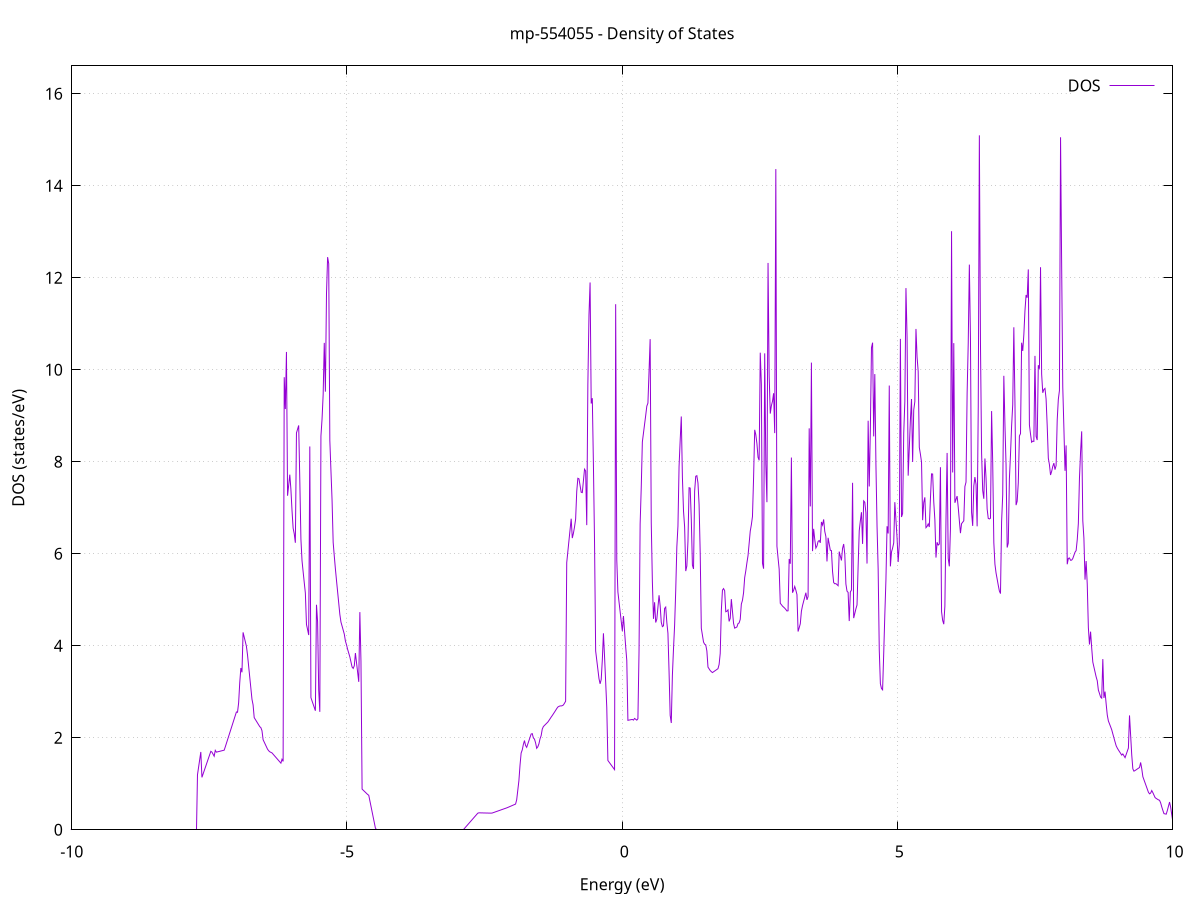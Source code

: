 set title 'mp-554055 - Density of States'
set xlabel 'Energy (eV)'
set ylabel 'DOS (states/eV)'
set grid
set xrange [-10:10]
set yrange [0:16.607]
set xzeroaxis lt -1
set terminal png size 800,600
set output 'mp-554055_dos_gnuplot.png'
plot '-' using 1:2 with lines title 'DOS'
-28.551800 0.000000
-28.531600 0.000000
-28.511400 0.000000
-28.491200 0.000000
-28.471000 0.000000
-28.450800 0.000000
-28.430500 0.000000
-28.410300 0.000000
-28.390100 0.000000
-28.369900 0.000000
-28.349700 0.000000
-28.329500 0.000000
-28.309300 0.000000
-28.289100 0.000000
-28.268900 0.000000
-28.248700 0.000000
-28.228500 0.000000
-28.208200 0.000000
-28.188000 0.000000
-28.167800 0.000000
-28.147600 0.000000
-28.127400 0.000000
-28.107200 0.000000
-28.087000 0.000000
-28.066800 0.000000
-28.046600 0.000000
-28.026400 0.000000
-28.006200 0.000000
-27.985900 0.000000
-27.965700 0.000000
-27.945500 0.000000
-27.925300 0.000000
-27.905100 0.000000
-27.884900 0.000000
-27.864700 0.000000
-27.844500 0.000000
-27.824300 0.000000
-27.804100 0.000000
-27.783900 0.000000
-27.763600 0.000000
-27.743400 0.000000
-27.723200 0.000000
-27.703000 0.000000
-27.682800 0.000000
-27.662600 0.000000
-27.642400 0.000000
-27.622200 0.000000
-27.602000 0.000000
-27.581800 0.000000
-27.561600 0.000000
-27.541300 0.000000
-27.521100 0.000000
-27.500900 0.000000
-27.480700 0.000000
-27.460500 0.000000
-27.440300 0.000000
-27.420100 0.000000
-27.399900 0.000000
-27.379700 0.000000
-27.359500 0.000000
-27.339300 0.000000
-27.319000 0.000000
-27.298800 0.000000
-27.278600 0.000000
-27.258400 0.000000
-27.238200 0.000000
-27.218000 0.000000
-27.197800 0.000000
-27.177600 0.000000
-27.157400 0.000000
-27.137200 0.000000
-27.117000 0.000000
-27.096700 0.000000
-27.076500 0.000000
-27.056300 0.000000
-27.036100 0.000000
-27.015900 0.000000
-26.995700 0.000000
-26.975500 0.000000
-26.955300 0.000000
-26.935100 0.000000
-26.914900 0.000000
-26.894700 0.000000
-26.874400 0.000000
-26.854200 0.000000
-26.834000 0.000000
-26.813800 0.000000
-26.793600 0.000000
-26.773400 0.000000
-26.753200 0.000000
-26.733000 0.000000
-26.712800 63.695600
-26.692600 112.560600
-26.672400 98.735900
-26.652100 21.479600
-26.631900 27.054100
-26.611700 31.934000
-26.591500 26.883000
-26.571300 18.722500
-26.551100 19.437400
-26.530900 32.536700
-26.510700 18.008700
-26.490500 19.004500
-26.470300 20.684600
-26.450100 22.863300
-26.429800 26.515100
-26.409600 48.640000
-26.389400 32.212000
-26.369200 0.000000
-26.349000 0.000000
-26.328800 0.000000
-26.308600 0.000000
-26.288400 0.000000
-26.268200 0.000000
-26.248000 0.000000
-26.227800 0.000000
-26.207500 0.000000
-26.187300 0.000000
-26.167100 0.000000
-26.146900 0.000000
-26.126700 0.000000
-26.106500 0.000000
-26.086300 0.000000
-26.066100 0.000000
-26.045900 0.000000
-26.025700 0.000000
-26.005500 0.000000
-25.985200 0.000000
-25.965000 0.000000
-25.944800 0.000000
-25.924600 0.000000
-25.904400 0.000000
-25.884200 0.000000
-25.864000 0.000000
-25.843800 0.000000
-25.823600 0.000000
-25.803400 0.000000
-25.783200 0.000000
-25.762900 0.000000
-25.742700 0.000000
-25.722500 0.000000
-25.702300 0.000000
-25.682100 0.000000
-25.661900 0.000000
-25.641700 0.000000
-25.621500 0.000000
-25.601300 0.000000
-25.581100 0.000000
-25.560900 0.000000
-25.540600 0.000000
-25.520400 0.000000
-25.500200 0.000000
-25.480000 0.000000
-25.459800 0.000000
-25.439600 0.000000
-25.419400 0.000000
-25.399200 0.000000
-25.379000 0.000000
-25.358800 0.000000
-25.338600 0.000000
-25.318400 0.000000
-25.298100 0.000000
-25.277900 0.000000
-25.257700 0.000000
-25.237500 0.000000
-25.217300 0.000000
-25.197100 0.000000
-25.176900 0.000000
-25.156700 0.000000
-25.136500 0.000000
-25.116300 0.000000
-25.096100 0.000000
-25.075800 0.000000
-25.055600 0.000000
-25.035400 0.000000
-25.015200 0.000000
-24.995000 0.000000
-24.974800 0.000000
-24.954600 0.000000
-24.934400 0.000000
-24.914200 0.000000
-24.894000 0.000000
-24.873800 0.000000
-24.853500 0.000000
-24.833300 0.000000
-24.813100 0.000000
-24.792900 0.000000
-24.772700 0.000000
-24.752500 0.000000
-24.732300 0.000000
-24.712100 0.000000
-24.691900 0.000000
-24.671700 0.000000
-24.651500 0.000000
-24.631200 0.000000
-24.611000 0.000000
-24.590800 0.000000
-24.570600 0.000000
-24.550400 0.000000
-24.530200 0.000000
-24.510000 0.000000
-24.489800 0.000000
-24.469600 0.000000
-24.449400 0.000000
-24.429200 0.000000
-24.408900 0.000000
-24.388700 0.000000
-24.368500 0.000000
-24.348300 0.000000
-24.328100 0.000000
-24.307900 0.000000
-24.287700 0.000000
-24.267500 0.000000
-24.247300 0.000000
-24.227100 0.000000
-24.206900 0.000000
-24.186600 0.000000
-24.166400 0.000000
-24.146200 0.000000
-24.126000 0.000000
-24.105800 0.000000
-24.085600 0.000000
-24.065400 0.000000
-24.045200 0.000000
-24.025000 0.000000
-24.004800 0.000000
-23.984600 0.000000
-23.964300 0.000000
-23.944100 0.000000
-23.923900 0.000000
-23.903700 0.000000
-23.883500 0.000000
-23.863300 0.000000
-23.843100 0.000000
-23.822900 0.000000
-23.802700 0.000000
-23.782500 0.000000
-23.762300 0.000000
-23.742000 0.000000
-23.721800 0.000000
-23.701600 0.000000
-23.681400 0.000000
-23.661200 0.000000
-23.641000 0.000000
-23.620800 0.000000
-23.600600 0.000000
-23.580400 0.000000
-23.560200 0.000000
-23.540000 0.000000
-23.519700 0.000000
-23.499500 0.000000
-23.479300 0.000000
-23.459100 0.000000
-23.438900 0.000000
-23.418700 0.000000
-23.398500 0.000000
-23.378300 0.000000
-23.358100 0.000000
-23.337900 0.000000
-23.317700 0.000000
-23.297400 0.000000
-23.277200 0.000000
-23.257000 0.000000
-23.236800 0.000000
-23.216600 0.000000
-23.196400 0.000000
-23.176200 0.000000
-23.156000 0.000000
-23.135800 0.000000
-23.115600 0.000000
-23.095400 0.000000
-23.075100 0.000000
-23.054900 0.000000
-23.034700 0.000000
-23.014500 0.000000
-22.994300 0.000000
-22.974100 0.000000
-22.953900 0.000000
-22.933700 0.000000
-22.913500 0.000000
-22.893300 0.000000
-22.873100 0.000000
-22.852800 0.000000
-22.832600 0.000000
-22.812400 0.000000
-22.792200 0.000000
-22.772000 0.000000
-22.751800 0.000000
-22.731600 0.000000
-22.711400 0.000000
-22.691200 0.000000
-22.671000 0.000000
-22.650800 0.000000
-22.630500 0.000000
-22.610300 0.000000
-22.590100 0.000000
-22.569900 0.000000
-22.549700 0.000000
-22.529500 0.000000
-22.509300 0.000000
-22.489100 0.000000
-22.468900 0.000000
-22.448700 0.000000
-22.428500 0.000000
-22.408200 0.000000
-22.388000 0.000000
-22.367800 0.000000
-22.347600 0.000000
-22.327400 0.000000
-22.307200 0.000000
-22.287000 0.000000
-22.266800 0.000000
-22.246600 0.000000
-22.226400 0.000000
-22.206200 0.000000
-22.186000 0.000000
-22.165700 0.000000
-22.145500 0.000000
-22.125300 0.000000
-22.105100 0.000000
-22.084900 0.000000
-22.064700 0.000000
-22.044500 0.000000
-22.024300 0.000000
-22.004100 0.000000
-21.983900 0.000000
-21.963700 0.000000
-21.943400 0.000000
-21.923200 0.000000
-21.903000 0.000000
-21.882800 0.000000
-21.862600 0.000000
-21.842400 0.000000
-21.822200 0.000000
-21.802000 0.000000
-21.781800 0.000000
-21.761600 0.000000
-21.741400 0.000000
-21.721100 0.000000
-21.700900 0.000000
-21.680700 0.000000
-21.660500 0.000000
-21.640300 0.000000
-21.620100 0.000000
-21.599900 0.000000
-21.579700 0.000000
-21.559500 0.000000
-21.539300 0.000000
-21.519100 0.000000
-21.498800 0.000000
-21.478600 0.000000
-21.458400 0.000000
-21.438200 0.000000
-21.418000 0.000000
-21.397800 0.000000
-21.377600 0.000000
-21.357400 0.000000
-21.337200 0.000000
-21.317000 0.000000
-21.296800 0.000000
-21.276500 0.000000
-21.256300 0.000000
-21.236100 0.000000
-21.215900 0.000000
-21.195700 0.000000
-21.175500 0.000000
-21.155300 0.000000
-21.135100 0.000000
-21.114900 0.000000
-21.094700 0.000000
-21.074500 0.000000
-21.054200 0.000000
-21.034000 0.000000
-21.013800 0.000000
-20.993600 0.000000
-20.973400 0.000000
-20.953200 0.000000
-20.933000 0.000000
-20.912800 0.000000
-20.892600 0.000000
-20.872400 0.000000
-20.852200 0.000000
-20.831900 0.000000
-20.811700 0.000000
-20.791500 0.000000
-20.771300 0.000000
-20.751100 0.000000
-20.730900 0.000000
-20.710700 0.000000
-20.690500 0.000000
-20.670300 0.000000
-20.650100 0.000000
-20.629900 0.000000
-20.609600 0.000000
-20.589400 0.000000
-20.569200 0.000000
-20.549000 0.000000
-20.528800 0.000000
-20.508600 0.000000
-20.488400 0.000000
-20.468200 0.000000
-20.448000 0.000000
-20.427800 0.000000
-20.407600 0.000000
-20.387300 0.000000
-20.367100 0.000000
-20.346900 0.000000
-20.326700 0.000000
-20.306500 0.000000
-20.286300 0.000000
-20.266100 0.000000
-20.245900 0.000000
-20.225700 0.000000
-20.205500 0.000000
-20.185300 0.000000
-20.165000 0.000000
-20.144800 0.000000
-20.124600 0.000000
-20.104400 0.000000
-20.084200 0.000000
-20.064000 0.000000
-20.043800 0.000000
-20.023600 0.000000
-20.003400 0.000000
-19.983200 0.000000
-19.963000 0.000000
-19.942700 0.000000
-19.922500 0.000000
-19.902300 0.000000
-19.882100 0.000000
-19.861900 0.000000
-19.841700 0.000000
-19.821500 0.000000
-19.801300 0.000000
-19.781100 0.000000
-19.760900 0.000000
-19.740700 0.000000
-19.720400 0.000000
-19.700200 0.000000
-19.680000 0.000000
-19.659800 0.000000
-19.639600 0.000000
-19.619400 0.000000
-19.599200 0.000000
-19.579000 0.000000
-19.558800 0.000000
-19.538600 0.000000
-19.518400 0.000000
-19.498100 0.000000
-19.477900 0.000000
-19.457700 0.000000
-19.437500 0.000000
-19.417300 0.000000
-19.397100 0.000000
-19.376900 0.000000
-19.356700 0.000000
-19.336500 0.000000
-19.316300 0.000000
-19.296100 0.000000
-19.275800 0.000000
-19.255600 0.000000
-19.235400 0.000000
-19.215200 0.000000
-19.195000 0.000000
-19.174800 0.000000
-19.154600 0.000000
-19.134400 0.000000
-19.114200 0.000000
-19.094000 0.000000
-19.073800 0.000000
-19.053500 0.000000
-19.033300 0.000000
-19.013100 0.000000
-18.992900 0.000000
-18.972700 0.000000
-18.952500 0.000000
-18.932300 0.000000
-18.912100 0.000000
-18.891900 0.000000
-18.871700 0.000000
-18.851500 0.000000
-18.831300 0.000000
-18.811000 0.000000
-18.790800 0.000000
-18.770600 0.000000
-18.750400 0.000000
-18.730200 0.000000
-18.710000 0.000000
-18.689800 0.000000
-18.669600 0.000000
-18.649400 0.000000
-18.629200 0.000000
-18.609000 0.000000
-18.588700 0.000000
-18.568500 0.000000
-18.548300 0.000000
-18.528100 0.000000
-18.507900 0.000000
-18.487700 0.000000
-18.467500 0.000000
-18.447300 0.000000
-18.427100 0.000000
-18.406900 0.000000
-18.386700 0.000000
-18.366400 0.000000
-18.346200 0.000000
-18.326000 0.000000
-18.305800 0.000000
-18.285600 0.000000
-18.265400 0.000000
-18.245200 0.000000
-18.225000 0.000000
-18.204800 0.000000
-18.184600 0.000000
-18.164400 0.000000
-18.144100 0.000000
-18.123900 0.000000
-18.103700 0.000000
-18.083500 0.000000
-18.063300 0.000000
-18.043100 0.000000
-18.022900 0.000000
-18.002700 0.000000
-17.982500 0.000000
-17.962300 0.000000
-17.942100 0.000000
-17.921800 0.000000
-17.901600 0.000000
-17.881400 0.000000
-17.861200 0.000000
-17.841000 0.000000
-17.820800 0.000000
-17.800600 0.000000
-17.780400 0.000000
-17.760200 0.000000
-17.740000 0.000000
-17.719800 0.000000
-17.699500 0.000000
-17.679300 0.000000
-17.659100 0.000000
-17.638900 0.000000
-17.618700 0.000000
-17.598500 0.000000
-17.578300 0.000000
-17.558100 0.000000
-17.537900 0.000000
-17.517700 0.000000
-17.497500 0.000000
-17.477200 0.000000
-17.457000 0.000000
-17.436800 0.000000
-17.416600 0.000000
-17.396400 0.000000
-17.376200 0.000000
-17.356000 0.000000
-17.335800 0.000000
-17.315600 0.000000
-17.295400 0.000000
-17.275200 0.000000
-17.254900 0.000000
-17.234700 0.000000
-17.214500 0.000000
-17.194300 0.000000
-17.174100 0.000000
-17.153900 0.000000
-17.133700 0.000000
-17.113500 0.000000
-17.093300 0.000000
-17.073100 0.000000
-17.052900 0.000000
-17.032600 0.000000
-17.012400 0.000000
-16.992200 0.000000
-16.972000 0.000000
-16.951800 0.000000
-16.931600 0.000000
-16.911400 0.000000
-16.891200 0.000000
-16.871000 0.000000
-16.850800 0.000000
-16.830600 0.000000
-16.810300 0.000000
-16.790100 0.000000
-16.769900 0.000000
-16.749700 0.000000
-16.729500 0.000000
-16.709300 0.000000
-16.689100 0.000000
-16.668900 0.000000
-16.648700 0.000000
-16.628500 0.000000
-16.608300 0.000000
-16.588000 0.000000
-16.567800 0.000000
-16.547600 0.000000
-16.527400 0.000000
-16.507200 0.000000
-16.487000 0.000000
-16.466800 0.000000
-16.446600 0.000000
-16.426400 0.000000
-16.406200 0.000000
-16.386000 0.000000
-16.365700 0.000000
-16.345500 0.000000
-16.325300 0.000000
-16.305100 0.000000
-16.284900 0.000000
-16.264700 0.000000
-16.244500 0.000000
-16.224300 0.000000
-16.204100 0.000000
-16.183900 0.000000
-16.163700 0.000000
-16.143400 0.000000
-16.123200 0.000000
-16.103000 0.000000
-16.082800 0.000000
-16.062600 0.000000
-16.042400 0.000000
-16.022200 0.000000
-16.002000 0.000000
-15.981800 0.000000
-15.961600 0.000000
-15.941400 0.000000
-15.921100 0.000000
-15.900900 0.000000
-15.880700 0.000000
-15.860500 0.000000
-15.840300 0.000000
-15.820100 0.000000
-15.799900 0.000000
-15.779700 0.000000
-15.759500 0.000000
-15.739300 0.000000
-15.719100 0.000000
-15.698900 0.000000
-15.678600 0.000000
-15.658400 0.000000
-15.638200 0.000000
-15.618000 0.701500
-15.597800 1.457000
-15.577600 1.854500
-15.557400 1.596300
-15.537200 1.364500
-15.517000 1.482900
-15.496800 1.601200
-15.476600 1.719600
-15.456300 1.837900
-15.436100 1.877200
-15.415900 1.750500
-15.395700 1.797200
-15.375500 1.838800
-15.355300 1.880400
-15.335100 1.921900
-15.314900 1.963500
-15.294700 2.025300
-15.274500 2.144900
-15.254300 2.264500
-15.234000 2.384000
-15.213800 2.414500
-15.193600 2.452200
-15.173400 2.492900
-15.153200 2.533600
-15.133000 5.003600
-15.112800 5.884400
-15.092600 6.765200
-15.072400 6.636500
-15.052200 7.027000
-15.032000 8.286600
-15.011700 9.546200
-14.991500 10.453600
-14.971300 10.259300
-14.951100 8.920700
-14.930900 7.582000
-14.910700 6.569700
-14.890500 6.290700
-14.870300 5.771900
-14.850100 4.952800
-14.829900 4.890000
-14.809700 4.827300
-14.789400 4.938400
-14.769200 4.651900
-14.749000 4.161300
-14.728800 3.670700
-14.708600 3.180100
-14.688400 4.657400
-14.668200 3.519600
-14.648000 0.000000
-14.627800 0.000000
-14.607600 0.000000
-14.587400 0.000000
-14.567100 0.000000
-14.546900 0.000000
-14.526700 0.000000
-14.506500 0.000000
-14.486300 0.000000
-14.466100 0.000000
-14.445900 0.000000
-14.425700 0.000000
-14.405500 0.000000
-14.385300 0.000000
-14.365100 0.000000
-14.344800 0.000000
-14.324600 0.000000
-14.304400 0.000000
-14.284200 0.000000
-14.264000 0.000000
-14.243800 0.000000
-14.223600 0.000000
-14.203400 0.000000
-14.183200 0.000000
-14.163000 0.000000
-14.142800 0.000000
-14.122500 0.000000
-14.102300 0.000000
-14.082100 0.000000
-14.061900 0.000000
-14.041700 0.000000
-14.021500 0.000000
-14.001300 0.000000
-13.981100 0.000000
-13.960900 0.000000
-13.940700 0.000000
-13.920500 0.000000
-13.900200 0.000000
-13.880000 0.000000
-13.859800 0.000000
-13.839600 0.000000
-13.819400 0.000000
-13.799200 0.000000
-13.779000 0.000000
-13.758800 0.000000
-13.738600 0.000000
-13.718400 0.000000
-13.698200 0.000000
-13.677900 0.000000
-13.657700 0.000000
-13.637500 0.000000
-13.617300 0.000000
-13.597100 0.000000
-13.576900 0.000000
-13.556700 0.000000
-13.536500 0.000000
-13.516300 0.000000
-13.496100 0.000000
-13.475900 0.000000
-13.455600 0.000000
-13.435400 0.000000
-13.415200 0.000000
-13.395000 0.000000
-13.374800 0.000000
-13.354600 0.000000
-13.334400 0.000000
-13.314200 0.000000
-13.294000 0.000000
-13.273800 0.000000
-13.253600 0.000000
-13.233300 0.000000
-13.213100 0.000000
-13.192900 0.000000
-13.172700 0.000000
-13.152500 0.000000
-13.132300 0.000000
-13.112100 0.000000
-13.091900 0.000000
-13.071700 0.000000
-13.051500 0.000000
-13.031300 0.000000
-13.011000 0.000000
-12.990800 0.000000
-12.970600 0.000000
-12.950400 0.000000
-12.930200 0.000000
-12.910000 0.000000
-12.889800 0.000000
-12.869600 0.000000
-12.849400 0.000000
-12.829200 0.000000
-12.809000 0.000000
-12.788700 0.000000
-12.768500 0.000000
-12.748300 0.000000
-12.728100 0.000000
-12.707900 0.000000
-12.687700 0.000000
-12.667500 0.000000
-12.647300 0.000000
-12.627100 0.000000
-12.606900 0.000000
-12.586700 0.000000
-12.566500 0.000000
-12.546200 0.000000
-12.526000 0.000000
-12.505800 0.000000
-12.485600 0.000000
-12.465400 0.000000
-12.445200 0.000000
-12.425000 0.000000
-12.404800 0.000000
-12.384600 0.000000
-12.364400 0.000000
-12.344200 0.000000
-12.323900 0.000000
-12.303700 0.000000
-12.283500 0.000000
-12.263300 0.000000
-12.243100 0.000000
-12.222900 0.000000
-12.202700 0.000000
-12.182500 0.000000
-12.162300 0.000000
-12.142100 0.000000
-12.121900 0.000000
-12.101600 0.000000
-12.081400 0.000000
-12.061200 0.000000
-12.041000 0.000000
-12.020800 0.000000
-12.000600 0.000000
-11.980400 0.000000
-11.960200 0.000000
-11.940000 0.000000
-11.919800 0.000000
-11.899600 0.000000
-11.879300 0.000000
-11.859100 0.000000
-11.838900 0.000000
-11.818700 0.000000
-11.798500 0.000000
-11.778300 0.000000
-11.758100 0.000000
-11.737900 0.000000
-11.717700 0.000000
-11.697500 0.000000
-11.677300 0.000000
-11.657000 0.000000
-11.636800 0.000000
-11.616600 0.000000
-11.596400 0.000000
-11.576200 0.000000
-11.556000 0.000000
-11.535800 0.000000
-11.515600 0.000000
-11.495400 0.000000
-11.475200 0.000000
-11.455000 0.000000
-11.434700 0.000000
-11.414500 0.000000
-11.394300 0.000000
-11.374100 0.000000
-11.353900 0.000000
-11.333700 0.000000
-11.313500 0.000000
-11.293300 0.000000
-11.273100 0.000000
-11.252900 0.000000
-11.232700 0.000000
-11.212400 0.000000
-11.192200 0.000000
-11.172000 0.000000
-11.151800 0.000000
-11.131600 0.000000
-11.111400 0.000000
-11.091200 0.000000
-11.071000 0.000000
-11.050800 0.000000
-11.030600 0.000000
-11.010400 0.000000
-10.990100 0.000000
-10.969900 0.000000
-10.949700 0.000000
-10.929500 0.000000
-10.909300 0.000000
-10.889100 0.000000
-10.868900 0.000000
-10.848700 0.000000
-10.828500 0.000000
-10.808300 0.000000
-10.788100 0.000000
-10.767800 0.000000
-10.747600 0.000000
-10.727400 0.000000
-10.707200 0.000000
-10.687000 0.000000
-10.666800 0.000000
-10.646600 0.000000
-10.626400 0.000000
-10.606200 0.000000
-10.586000 0.000000
-10.565800 0.000000
-10.545500 0.000000
-10.525300 0.000000
-10.505100 0.000000
-10.484900 0.000000
-10.464700 0.000000
-10.444500 0.000000
-10.424300 0.000000
-10.404100 0.000000
-10.383900 0.000000
-10.363700 0.000000
-10.343500 0.000000
-10.323200 0.000000
-10.303000 0.000000
-10.282800 0.000000
-10.262600 0.000000
-10.242400 0.000000
-10.222200 0.000000
-10.202000 0.000000
-10.181800 0.000000
-10.161600 0.000000
-10.141400 0.000000
-10.121200 0.000000
-10.100900 0.000000
-10.080700 0.000000
-10.060500 0.000000
-10.040300 0.000000
-10.020100 0.000000
-9.999900 0.000000
-9.979700 0.000000
-9.959500 0.000000
-9.939300 0.000000
-9.919100 0.000000
-9.898900 0.000000
-9.878600 0.000000
-9.858400 0.000000
-9.838200 0.000000
-9.818000 0.000000
-9.797800 0.000000
-9.777600 0.000000
-9.757400 0.000000
-9.737200 0.000000
-9.717000 0.000000
-9.696800 0.000000
-9.676600 0.000000
-9.656300 0.000000
-9.636100 0.000000
-9.615900 0.000000
-9.595700 0.000000
-9.575500 0.000000
-9.555300 0.000000
-9.535100 0.000000
-9.514900 0.000000
-9.494700 0.000000
-9.474500 0.000000
-9.454300 0.000000
-9.434000 0.000000
-9.413800 0.000000
-9.393600 0.000000
-9.373400 0.000000
-9.353200 0.000000
-9.333000 0.000000
-9.312800 0.000000
-9.292600 0.000000
-9.272400 0.000000
-9.252200 0.000000
-9.232000 0.000000
-9.211800 0.000000
-9.191500 0.000000
-9.171300 0.000000
-9.151100 0.000000
-9.130900 0.000000
-9.110700 0.000000
-9.090500 0.000000
-9.070300 0.000000
-9.050100 0.000000
-9.029900 0.000000
-9.009700 0.000000
-8.989500 0.000000
-8.969200 0.000000
-8.949000 0.000000
-8.928800 0.000000
-8.908600 0.000000
-8.888400 0.000000
-8.868200 0.000000
-8.848000 0.000000
-8.827800 0.000000
-8.807600 0.000000
-8.787400 0.000000
-8.767200 0.000000
-8.746900 0.000000
-8.726700 0.000000
-8.706500 0.000000
-8.686300 0.000000
-8.666100 0.000000
-8.645900 0.000000
-8.625700 0.000000
-8.605500 0.000000
-8.585300 0.000000
-8.565100 0.000000
-8.544900 0.000000
-8.524600 0.000000
-8.504400 0.000000
-8.484200 0.000000
-8.464000 0.000000
-8.443800 0.000000
-8.423600 0.000000
-8.403400 0.000000
-8.383200 0.000000
-8.363000 0.000000
-8.342800 0.000000
-8.322600 0.000000
-8.302300 0.000000
-8.282100 0.000000
-8.261900 0.000000
-8.241700 0.000000
-8.221500 0.000000
-8.201300 0.000000
-8.181100 0.000000
-8.160900 0.000000
-8.140700 0.000000
-8.120500 0.000000
-8.100300 0.000000
-8.080000 0.000000
-8.059800 0.000000
-8.039600 0.000000
-8.019400 0.000000
-7.999200 0.000000
-7.979000 0.000000
-7.958800 0.000000
-7.938600 0.000000
-7.918400 0.000000
-7.898200 0.000000
-7.878000 0.000000
-7.857700 0.000000
-7.837500 0.000000
-7.817300 0.000000
-7.797100 0.000000
-7.776900 0.000000
-7.756700 0.000000
-7.736500 0.000000
-7.716300 1.194900
-7.696100 1.360500
-7.675900 1.526000
-7.655700 1.691600
-7.635400 1.139400
-7.615200 1.210100
-7.595000 1.280800
-7.574800 1.351600
-7.554600 1.422300
-7.534400 1.493100
-7.514200 1.563800
-7.494000 1.634500
-7.473800 1.705300
-7.453600 1.688800
-7.433400 1.643800
-7.413100 1.598900
-7.392900 1.726400
-7.372700 1.687600
-7.352500 1.693700
-7.332300 1.699800
-7.312100 1.705900
-7.291900 1.712000
-7.271700 1.718100
-7.251500 1.724300
-7.231300 1.730400
-7.211100 1.802500
-7.190800 1.878400
-7.170600 1.954200
-7.150400 2.030000
-7.130200 2.105800
-7.110000 2.181700
-7.089800 2.257500
-7.069600 2.333300
-7.049400 2.409100
-7.029200 2.484900
-7.009000 2.560800
-6.988800 2.554800
-6.968500 2.759300
-6.948300 3.197000
-6.928100 3.516300
-6.907900 3.423300
-6.887700 4.291700
-6.867500 4.191000
-6.847300 4.090200
-6.827100 3.989500
-6.806900 3.798000
-6.786700 3.557700
-6.766500 3.317300
-6.746200 3.076900
-6.726000 2.836500
-6.705800 2.715200
-6.685600 2.438800
-6.665400 2.399400
-6.645200 2.360100
-6.625000 2.320800
-6.604800 2.281500
-6.584600 2.242200
-6.564400 2.220100
-6.544200 2.153700
-6.523900 1.957900
-6.503700 1.906400
-6.483500 1.854800
-6.463300 1.803300
-6.443100 1.751700
-6.422900 1.718500
-6.402700 1.695600
-6.382500 1.683500
-6.362300 1.671200
-6.342100 1.643300
-6.321900 1.615500
-6.301600 1.587700
-6.281400 1.559900
-6.261200 1.532100
-6.241000 1.504200
-6.220800 1.476400
-6.200600 1.448600
-6.180400 1.532500
-6.160200 1.486100
-6.140000 9.838100
-6.119800 9.146800
-6.099600 10.388300
-6.079400 7.261700
-6.059100 7.491200
-6.038900 7.720600
-6.018700 7.401600
-5.998500 6.939700
-5.978300 6.556800
-5.958100 6.434600
-5.937900 6.239400
-5.917700 8.627400
-5.897500 8.709000
-5.877300 8.790600
-5.857100 7.603400
-5.836800 6.318500
-5.816600 5.848000
-5.796400 5.608500
-5.776200 5.373800
-5.756000 5.146500
-5.735800 4.463600
-5.715600 4.351200
-5.695400 4.233600
-5.675200 8.332800
-5.655000 2.873300
-5.634800 2.801900
-5.614500 2.730500
-5.594300 2.659100
-5.574100 2.587700
-5.553900 4.891900
-5.533700 4.522200
-5.513500 3.037000
-5.493300 2.564000
-5.473100 8.559100
-5.452900 8.926300
-5.432700 9.455300
-5.412500 10.584900
-5.392200 9.524900
-5.372000 11.658000
-5.351800 12.449300
-5.331600 12.307100
-5.311400 8.461500
-5.291200 7.807900
-5.271000 7.170800
-5.250800 6.247600
-5.230600 5.952700
-5.210400 5.673700
-5.190200 5.420300
-5.169900 5.174200
-5.149700 4.928200
-5.129500 4.682100
-5.109300 4.516300
-5.089100 4.428900
-5.068900 4.341600
-5.048700 4.254200
-5.028500 4.105100
-5.008300 4.021000
-4.988100 3.922700
-4.967900 3.840700
-4.947600 3.757300
-4.927400 3.648100
-4.907200 3.539000
-4.887000 3.507900
-4.866800 3.565200
-4.846600 3.841600
-4.826400 3.633000
-4.806200 3.424400
-4.786000 3.215800
-4.765800 4.732000
-4.745600 3.662900
-4.725300 0.884500
-4.705100 0.861100
-4.684900 0.837700
-4.664700 0.814300
-4.644500 0.790900
-4.624300 0.767500
-4.604100 0.750300
-4.583900 0.630900
-4.563700 0.511500
-4.543500 0.392200
-4.523300 0.272800
-4.503000 0.153500
-4.482800 0.034100
-4.462600 0.000000
-4.442400 0.000000
-4.422200 0.000000
-4.402000 0.000000
-4.381800 0.000000
-4.361600 0.000000
-4.341400 0.000000
-4.321200 0.000000
-4.301000 0.000000
-4.280700 0.000000
-4.260500 0.000000
-4.240300 0.000000
-4.220100 0.000000
-4.199900 0.000000
-4.179700 0.000000
-4.159500 0.000000
-4.139300 0.000000
-4.119100 0.000000
-4.098900 0.000000
-4.078700 0.000000
-4.058400 0.000000
-4.038200 0.000000
-4.018000 0.000000
-3.997800 0.000000
-3.977600 0.000000
-3.957400 0.000000
-3.937200 0.000000
-3.917000 0.000000
-3.896800 0.000000
-3.876600 0.000000
-3.856400 0.000000
-3.836100 0.000000
-3.815900 0.000000
-3.795700 0.000000
-3.775500 0.000000
-3.755300 0.000000
-3.735100 0.000000
-3.714900 0.000000
-3.694700 0.000000
-3.674500 0.000000
-3.654300 0.000000
-3.634100 0.000000
-3.613800 0.000000
-3.593600 0.000000
-3.573400 0.000000
-3.553200 0.000000
-3.533000 0.000000
-3.512800 0.000000
-3.492600 0.000000
-3.472400 0.000000
-3.452200 0.000000
-3.432000 0.000000
-3.411800 0.000000
-3.391500 0.000000
-3.371300 0.000000
-3.351100 0.000000
-3.330900 0.000000
-3.310700 0.000000
-3.290500 0.000000
-3.270300 0.000000
-3.250100 0.000000
-3.229900 0.000000
-3.209700 0.000000
-3.189500 0.000000
-3.169200 0.000000
-3.149000 0.000000
-3.128800 0.000000
-3.108600 0.000000
-3.088400 0.000000
-3.068200 0.000000
-3.048000 0.000000
-3.027800 0.000000
-3.007600 0.000000
-2.987400 0.000000
-2.967200 0.000000
-2.946900 0.000000
-2.926700 0.000000
-2.906500 0.000000
-2.886300 0.000000
-2.866100 0.027700
-2.845900 0.055400
-2.825700 0.083100
-2.805500 0.110800
-2.785300 0.138500
-2.765100 0.166100
-2.744900 0.193800
-2.724700 0.221500
-2.704400 0.249200
-2.684200 0.276900
-2.664000 0.304600
-2.643800 0.332200
-2.623600 0.359900
-2.603400 0.368600
-2.583200 0.367900
-2.563000 0.367300
-2.542800 0.366700
-2.522600 0.366000
-2.502400 0.365400
-2.482100 0.364700
-2.461900 0.364100
-2.441700 0.363500
-2.421500 0.362800
-2.401300 0.362200
-2.381100 0.361500
-2.360900 0.364300
-2.340700 0.372800
-2.320500 0.381400
-2.300300 0.390000
-2.280100 0.398600
-2.259800 0.407200
-2.239600 0.415700
-2.219400 0.424300
-2.199200 0.432900
-2.179000 0.441500
-2.158800 0.450100
-2.138600 0.458600
-2.118400 0.467200
-2.098200 0.475800
-2.078000 0.485400
-2.057800 0.495900
-2.037500 0.506400
-2.017300 0.516900
-1.997100 0.527400
-1.976900 0.537900
-1.956700 0.548400
-1.936500 0.558900
-1.916300 0.651700
-1.896100 0.859300
-1.875900 1.067000
-1.855700 1.403300
-1.835500 1.667600
-1.815200 1.735800
-1.795000 1.854000
-1.774800 1.939800
-1.754600 1.832000
-1.734400 1.792400
-1.714200 1.864600
-1.694000 1.936800
-1.673800 2.009000
-1.653600 2.081200
-1.633400 2.090100
-1.613200 1.997600
-1.592900 1.970800
-1.572700 1.888900
-1.552500 1.771400
-1.532300 1.803900
-1.512100 1.868600
-1.491900 1.978700
-1.471700 2.045600
-1.451500 2.188700
-1.431300 2.244000
-1.411100 2.268400
-1.390900 2.292700
-1.370600 2.317100
-1.350400 2.341400
-1.330200 2.375800
-1.310000 2.412300
-1.289800 2.449800
-1.269600 2.483500
-1.249400 2.520400
-1.229200 2.557200
-1.209000 2.594900
-1.188800 2.633900
-1.168600 2.667900
-1.148300 2.682500
-1.128100 2.692900
-1.107900 2.691900
-1.087700 2.698800
-1.067500 2.713100
-1.047300 2.752100
-1.027100 2.793600
-1.006900 5.808400
-0.986700 6.047100
-0.966500 6.285700
-0.946300 6.524400
-0.926000 6.763000
-0.905800 6.341200
-0.885600 6.444900
-0.865400 6.583200
-0.845200 6.754000
-0.825000 7.356500
-0.804800 7.641300
-0.784600 7.629800
-0.764400 7.483700
-0.744200 7.337500
-0.724000 7.329800
-0.703700 7.584900
-0.683500 7.838500
-0.663300 7.799500
-0.643100 6.622400
-0.622900 9.685500
-0.602700 11.192100
-0.582500 11.898600
-0.562300 9.266800
-0.542100 9.382600
-0.521900 7.932500
-0.501700 6.252000
-0.481400 3.887100
-0.461200 3.686600
-0.441000 3.486200
-0.420800 3.285800
-0.400600 3.173100
-0.380400 3.266300
-0.360200 3.692300
-0.340000 4.271900
-0.319800 3.767700
-0.299600 3.217000
-0.279400 2.661300
-0.259100 1.506600
-0.238900 1.473400
-0.218700 1.440300
-0.198500 1.407100
-0.178300 1.374000
-0.158100 1.340800
-0.137900 1.307700
-0.117700 11.426100
-0.097500 5.870400
-0.077300 5.171100
-0.057100 4.957800
-0.036800 4.744500
-0.016600 4.531200
0.003600 4.317900
0.023800 4.647000
0.044000 4.312900
0.064200 3.978800
0.084400 3.679300
0.104600 2.379300
0.124800 2.384400
0.145000 2.389400
0.165200 2.394500
0.185500 2.398200
0.205700 2.384500
0.225900 2.420500
0.246100 2.402000
0.266300 2.383400
0.286500 2.413300
0.306700 3.865600
0.326900 6.648100
0.347100 7.444000
0.367300 8.432400
0.387500 8.624100
0.407700 8.815800
0.428000 9.007500
0.448200 9.209500
0.468400 9.275500
0.488600 9.960000
0.508800 10.666600
0.529000 6.674900
0.549200 5.393800
0.569400 4.585800
0.589600 4.947300
0.609800 4.506100
0.630000 4.578400
0.650300 4.838600
0.670500 5.098800
0.690700 4.871500
0.710900 4.510300
0.731100 4.416500
0.751300 4.434400
0.771500 4.812400
0.791700 4.841800
0.811900 4.510200
0.832100 4.271700
0.852300 3.441000
0.872600 2.488500
0.892800 2.321500
0.913000 3.359400
0.933200 3.935200
0.953400 4.447200
0.973600 5.206100
0.993800 6.149600
1.014000 6.602600
1.034200 7.900100
1.054400 8.464100
1.074600 8.984900
1.094900 7.664100
1.115100 6.927200
1.135300 6.584700
1.155500 5.624000
1.175700 5.734000
1.195900 6.273500
1.216100 7.436100
1.236300 7.428600
1.256500 6.744100
1.276700 5.753400
1.296900 5.670700
1.317200 7.363100
1.337400 7.685200
1.357600 7.698100
1.377800 7.538700
1.398000 7.075000
1.418200 6.026400
1.438400 4.381800
1.458600 4.231000
1.478800 4.080800
1.499000 4.033700
1.519200 4.019200
1.539500 3.886900
1.559700 3.536300
1.579900 3.499100
1.600100 3.461900
1.620300 3.437900
1.640500 3.417400
1.660700 3.434300
1.680900 3.451300
1.701100 3.468300
1.721300 3.485300
1.741500 3.502200
1.761800 3.594100
1.782000 3.832800
1.802200 4.765200
1.822400 5.209400
1.842600 5.243500
1.862800 5.197400
1.883000 4.740300
1.903200 4.751900
1.923400 4.779900
1.943600 4.529700
1.963800 4.595700
1.984100 5.014200
2.004300 4.751400
2.024500 4.487100
2.044700 4.383500
2.064900 4.395800
2.085100 4.408200
2.105300 4.481700
2.125500 4.496800
2.145700 4.573900
2.165900 4.907100
2.186100 4.987000
2.206400 5.153300
2.226600 5.482800
2.246800 5.629100
2.267000 5.802600
2.287200 5.960100
2.307400 6.223400
2.327600 6.492000
2.347800 6.631200
2.368000 6.809400
2.388200 7.650300
2.408400 8.694900
2.428700 8.588700
2.448900 8.395300
2.469100 8.098300
2.489300 8.031700
2.509500 10.372400
2.529700 9.678300
2.549900 5.794400
2.570100 5.675900
2.590300 10.358100
2.610500 7.957700
2.630700 7.121300
2.651000 12.322400
2.671200 9.874000
2.691400 9.047600
2.711600 9.220100
2.731800 9.315200
2.752000 9.490200
2.772200 8.623600
2.792400 14.364000
2.812600 6.164700
2.832800 5.910000
2.853000 5.666700
2.873300 4.922700
2.893500 4.894500
2.913700 4.861700
2.933900 4.840400
2.954100 4.817300
2.974300 4.789000
2.994500 4.756800
3.014700 4.761000
3.034900 5.886800
3.055100 5.783500
3.075300 8.091600
3.095600 5.154000
3.115800 5.207900
3.136000 5.289600
3.156200 5.210100
3.176400 5.113200
3.196600 4.310200
3.216800 4.390100
3.237000 4.477900
3.257200 4.751900
3.277400 4.872600
3.297600 4.966300
3.317900 5.057800
3.338100 5.153500
3.358300 4.998300
3.378500 5.071300
3.398700 8.726900
3.418900 7.030000
3.439100 10.155900
3.459300 6.058200
3.479500 6.542000
3.499700 6.310900
3.519900 6.123600
3.540100 6.171000
3.560400 6.268600
3.580600 6.289000
3.600800 6.238300
3.621000 6.692300
3.641200 6.624800
3.661400 6.747600
3.681600 6.487100
3.701800 6.375600
3.722000 5.833300
3.742200 6.347800
3.762400 6.212400
3.782700 6.076300
3.802900 6.068800
3.823100 5.614400
3.843300 5.374600
3.863500 5.348500
3.883700 5.351300
3.903900 5.328900
3.924100 5.306200
3.944300 6.048100
3.964500 5.949600
3.984700 5.855200
4.005000 6.118100
4.025200 6.212200
4.045400 5.989000
4.065600 5.342900
4.085800 5.187400
4.106000 5.160600
4.126200 4.537000
4.146400 5.167600
4.166600 5.213000
4.186800 7.543700
4.207000 4.601200
4.227300 4.702600
4.247500 4.804000
4.267700 4.886500
4.287900 5.731700
4.308100 6.502100
4.328300 6.717200
4.348500 6.903600
4.368700 6.214800
4.388900 7.149500
4.409100 7.119400
4.429300 6.889500
4.449600 5.787400
4.469800 8.892600
4.490000 7.463900
4.510200 8.717700
4.530400 10.480000
4.550600 10.589800
4.570800 8.552600
4.591000 9.906300
4.611200 7.950400
4.631400 6.602600
4.651600 5.671700
4.671900 3.908900
4.692100 3.176700
4.712300 3.070400
4.732500 3.042800
4.752700 3.834600
4.772900 4.674900
4.793100 5.432800
4.813300 6.598400
4.833500 6.441300
4.853700 9.657200
4.873900 5.725900
4.894200 6.040000
4.914400 6.123900
4.934600 6.236300
4.954800 7.121800
4.975000 6.733300
4.995200 6.348100
5.015400 5.821700
5.035600 6.207600
5.055800 10.672400
5.076000 6.799900
5.096200 6.875400
5.116500 8.621300
5.136700 9.312700
5.156900 11.775800
5.177100 10.709100
5.197300 7.698000
5.217500 8.295800
5.237700 8.911500
5.257900 9.364600
5.278100 7.996200
5.298300 9.126900
5.318500 9.307900
5.338800 10.887700
5.359000 10.276400
5.379200 9.960800
5.399400 8.314000
5.419600 8.164500
5.439800 7.994000
5.460000 6.730500
5.480200 7.116300
5.500400 7.227100
5.520600 6.567600
5.540800 6.594700
5.561100 6.650000
5.581300 6.582700
5.601500 7.198500
5.621700 7.737300
5.641900 7.733800
5.662100 7.125800
5.682300 6.739100
5.702500 5.917200
5.722700 6.250100
5.742900 6.189800
5.763100 6.211900
5.783400 7.882200
5.803600 4.740800
5.823800 4.551700
5.844000 4.469700
5.864200 4.863400
5.884400 6.750100
5.904600 8.192300
5.924800 5.901500
5.945000 5.727100
5.965200 6.536700
5.985400 13.012400
6.005700 7.768600
6.025900 10.579800
6.046100 7.108700
6.066300 7.181700
6.086500 7.254600
6.106700 7.011800
6.126900 6.722000
6.147100 6.448300
6.167300 6.654300
6.187500 6.686100
6.207700 6.717900
6.228000 7.461600
6.248200 7.557300
6.268400 9.495000
6.288600 10.584400
6.308800 12.286900
6.329000 10.681600
6.349200 6.899700
6.369400 6.605500
6.389600 7.472600
6.409800 7.667900
6.430000 7.511200
6.450300 6.596600
6.470500 9.191500
6.490700 15.096900
6.510900 10.567400
6.531100 8.191400
6.551300 7.376100
6.571500 7.196100
6.591700 8.072200
6.611900 7.646200
6.632100 6.973800
6.652300 6.769000
6.672600 6.757500
6.692800 6.772700
6.713000 9.102200
6.733200 7.980300
6.753400 6.242700
6.773600 5.773600
6.793800 5.584000
6.814000 5.450300
6.834200 5.314900
6.854400 5.191100
6.874600 5.134500
6.894800 6.702600
6.915100 7.281000
6.935300 9.868800
6.955500 8.803400
6.975700 7.931600
6.995900 6.136300
7.016100 6.231700
7.036300 7.627700
7.056500 8.158500
7.076700 8.781000
7.096900 9.238500
7.117100 10.924500
7.137400 9.289900
7.157600 7.058000
7.177800 7.141900
7.198000 7.542700
7.218200 8.560300
7.238400 8.612500
7.258600 10.588500
7.278800 10.409200
7.299000 10.764200
7.319200 11.280500
7.339400 11.625800
7.359700 11.567700
7.379900 12.182700
7.400100 8.800500
7.420300 8.602100
7.440500 8.425800
7.460700 8.448700
7.480900 8.443300
7.501100 10.301900
7.521300 8.552800
7.541500 8.472600
7.561700 10.099100
7.582000 10.022800
7.602200 12.229600
7.622400 9.904900
7.642600 9.499900
7.662800 9.571700
7.683000 9.594900
7.703200 9.363800
7.723400 8.786000
7.743600 8.078300
7.763800 7.937100
7.784000 7.712700
7.804300 7.791800
7.824500 7.899000
7.844700 7.971100
7.864900 7.830000
7.885100 7.917700
7.905300 8.911600
7.925500 9.357800
7.945700 9.548500
7.965900 15.055500
7.986100 12.249600
8.006300 9.621900
8.026600 8.733400
8.046800 7.803700
8.067000 8.356300
8.087200 5.772700
8.107400 5.899700
8.127600 5.909600
8.147800 5.859200
8.168000 5.862200
8.188200 5.897000
8.208400 5.965500
8.228600 6.034100
8.248900 6.069800
8.269100 6.304900
8.289300 6.657500
8.309500 7.645300
8.329700 8.212300
8.349900 8.661200
8.370100 6.718000
8.390300 6.339300
8.410500 5.437600
8.430700 5.842100
8.450900 5.342500
8.471200 4.397800
8.491400 4.027500
8.511600 4.307500
8.531800 3.952600
8.552000 3.646100
8.572200 3.538600
8.592400 3.431100
8.612600 3.324500
8.632800 3.240300
8.653000 3.037800
8.673200 2.963300
8.693500 2.885500
8.713700 2.862100
8.733900 3.710600
8.754100 2.866600
8.774300 3.003700
8.794500 2.736900
8.814700 2.495200
8.834900 2.366000
8.855100 2.303100
8.875300 2.240200
8.895500 2.175300
8.915800 2.084800
8.936000 1.997400
8.956200 1.909900
8.976400 1.826300
8.996600 1.776600
9.016800 1.735700
9.037000 1.698200
9.057200 1.660800
9.077400 1.623400
9.097600 1.648700
9.117800 1.608300
9.138100 1.568100
9.158300 1.637300
9.178500 1.706900
9.198700 1.776400
9.218900 2.485500
9.239100 2.056700
9.259300 1.627800
9.279500 1.325400
9.299700 1.274300
9.319900 1.288200
9.340100 1.304600
9.360400 1.321100
9.380600 1.337500
9.400800 1.354000
9.421000 1.463400
9.441200 1.328400
9.461400 1.154200
9.481600 1.086600
9.501800 1.019000
9.522000 0.951500
9.542200 0.883900
9.562400 0.816300
9.582700 0.781400
9.602900 0.797600
9.623100 0.853000
9.643300 0.806900
9.663500 0.753400
9.683700 0.699900
9.703900 0.680900
9.724100 0.665800
9.744300 0.650700
9.764500 0.641200
9.784700 0.585000
9.805000 0.496700
9.825200 0.420200
9.845400 0.350700
9.865600 0.345300
9.885800 0.339800
9.906000 0.418000
9.926200 0.510100
9.946400 0.602300
9.966600 0.490600
9.986800 0.326100
10.007000 0.168300
10.027200 0.014000
10.047500 0.000000
10.067700 0.000000
10.087900 0.000000
10.108100 0.000000
10.128300 0.000000
10.148500 0.000000
10.168700 0.000000
10.188900 0.000000
10.209100 0.000000
10.229300 0.000000
10.249500 0.000000
10.269800 0.000000
10.290000 0.000000
10.310200 0.000000
10.330400 0.000000
10.350600 0.000000
10.370800 0.000000
10.391000 0.000000
10.411200 0.000000
10.431400 0.000000
10.451600 0.000000
10.471800 0.000000
10.492100 0.000000
10.512300 0.000000
10.532500 0.000000
10.552700 0.000000
10.572900 0.000000
10.593100 0.000000
10.613300 0.000000
10.633500 0.000000
10.653700 0.000000
10.673900 0.000000
10.694100 0.000000
10.714400 0.000000
10.734600 0.000000
10.754800 0.000000
10.775000 0.000000
10.795200 0.000000
10.815400 0.000000
10.835600 0.000000
10.855800 0.000000
10.876000 0.000000
10.896200 0.000000
10.916400 0.000000
10.936700 0.000000
10.956900 0.000000
10.977100 0.000000
10.997300 0.000000
11.017500 0.000000
11.037700 0.000000
11.057900 0.000000
11.078100 0.000000
11.098300 0.000000
11.118500 0.000000
11.138700 0.000000
11.159000 0.000000
11.179200 0.000000
11.199400 0.000000
11.219600 0.000000
11.239800 0.000000
11.260000 0.000000
11.280200 0.000000
11.300400 0.000000
11.320600 0.000000
11.340800 0.000000
11.361000 0.000000
11.381300 0.000000
11.401500 0.000000
11.421700 0.000000
11.441900 0.000000
11.462100 0.000000
11.482300 0.000000
11.502500 0.000000
11.522700 0.000000
11.542900 0.000000
11.563100 0.000000
11.583300 0.000000
11.603600 0.000000
11.623800 0.000000
11.644000 0.000000
11.664200 0.000000
11.684400 0.000000
11.704600 0.000000
11.724800 0.000000
11.745000 0.000000
11.765200 0.000000
11.785400 0.000000
11.805600 0.000000
11.825900 0.000000
11.846100 0.000000
11.866300 0.000000
e
